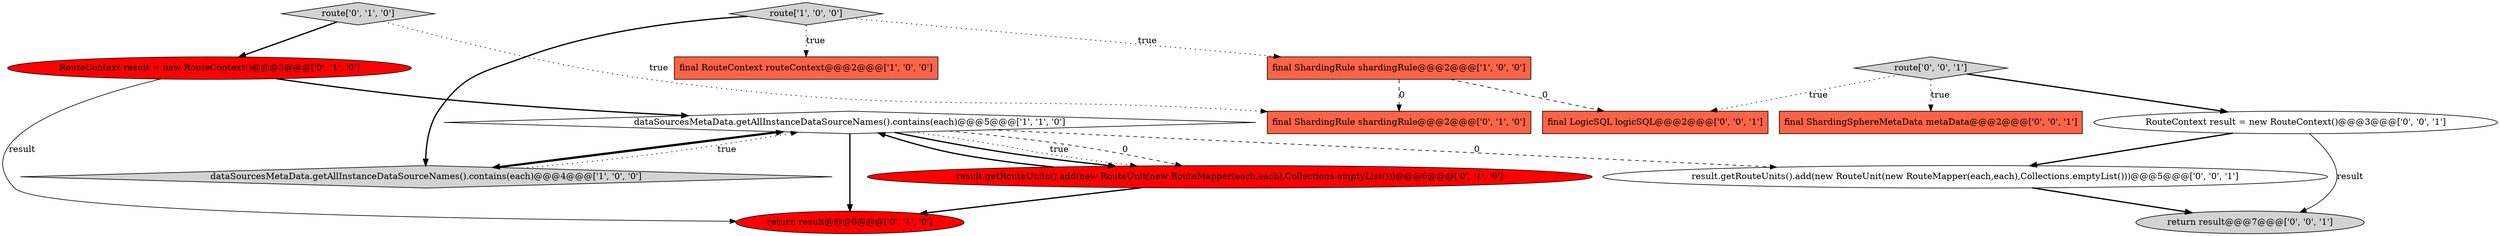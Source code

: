 digraph {
4 [style = filled, label = "final ShardingRule shardingRule@@@2@@@['1', '0', '0']", fillcolor = tomato, shape = box image = "AAA1AAABBB1BBB"];
11 [style = filled, label = "final ShardingSphereMetaData metaData@@@2@@@['0', '0', '1']", fillcolor = tomato, shape = box image = "AAA0AAABBB3BBB"];
2 [style = filled, label = "dataSourcesMetaData.getAllInstanceDataSourceNames().contains(each)@@@5@@@['1', '1', '0']", fillcolor = white, shape = diamond image = "AAA0AAABBB1BBB"];
9 [style = filled, label = "RouteContext result = new RouteContext()@@@3@@@['0', '1', '0']", fillcolor = red, shape = ellipse image = "AAA1AAABBB2BBB"];
15 [style = filled, label = "RouteContext result = new RouteContext()@@@3@@@['0', '0', '1']", fillcolor = white, shape = ellipse image = "AAA0AAABBB3BBB"];
14 [style = filled, label = "return result@@@7@@@['0', '0', '1']", fillcolor = lightgray, shape = ellipse image = "AAA0AAABBB3BBB"];
5 [style = filled, label = "final ShardingRule shardingRule@@@2@@@['0', '1', '0']", fillcolor = tomato, shape = box image = "AAA1AAABBB2BBB"];
10 [style = filled, label = "route['0', '0', '1']", fillcolor = lightgray, shape = diamond image = "AAA0AAABBB3BBB"];
8 [style = filled, label = "route['0', '1', '0']", fillcolor = lightgray, shape = diamond image = "AAA0AAABBB2BBB"];
6 [style = filled, label = "result.getRouteUnits().add(new RouteUnit(new RouteMapper(each,each),Collections.emptyList()))@@@6@@@['0', '1', '0']", fillcolor = red, shape = ellipse image = "AAA1AAABBB2BBB"];
7 [style = filled, label = "return result@@@9@@@['0', '1', '0']", fillcolor = red, shape = ellipse image = "AAA1AAABBB2BBB"];
1 [style = filled, label = "final RouteContext routeContext@@@2@@@['1', '0', '0']", fillcolor = tomato, shape = box image = "AAA0AAABBB1BBB"];
13 [style = filled, label = "result.getRouteUnits().add(new RouteUnit(new RouteMapper(each,each),Collections.emptyList()))@@@5@@@['0', '0', '1']", fillcolor = white, shape = ellipse image = "AAA0AAABBB3BBB"];
12 [style = filled, label = "final LogicSQL logicSQL@@@2@@@['0', '0', '1']", fillcolor = tomato, shape = box image = "AAA0AAABBB3BBB"];
3 [style = filled, label = "route['1', '0', '0']", fillcolor = lightgray, shape = diamond image = "AAA0AAABBB1BBB"];
0 [style = filled, label = "dataSourcesMetaData.getAllInstanceDataSourceNames().contains(each)@@@4@@@['1', '0', '0']", fillcolor = lightgray, shape = diamond image = "AAA0AAABBB1BBB"];
15->13 [style = bold, label=""];
10->12 [style = dotted, label="true"];
10->15 [style = bold, label=""];
9->2 [style = bold, label=""];
2->6 [style = bold, label=""];
0->2 [style = bold, label=""];
15->14 [style = solid, label="result"];
3->4 [style = dotted, label="true"];
3->0 [style = bold, label=""];
4->12 [style = dashed, label="0"];
6->2 [style = bold, label=""];
2->0 [style = bold, label=""];
8->5 [style = dotted, label="true"];
2->6 [style = dotted, label="true"];
10->11 [style = dotted, label="true"];
2->13 [style = dashed, label="0"];
8->9 [style = bold, label=""];
2->6 [style = dashed, label="0"];
4->5 [style = dashed, label="0"];
2->7 [style = bold, label=""];
0->2 [style = dotted, label="true"];
6->7 [style = bold, label=""];
13->14 [style = bold, label=""];
3->1 [style = dotted, label="true"];
9->7 [style = solid, label="result"];
}
